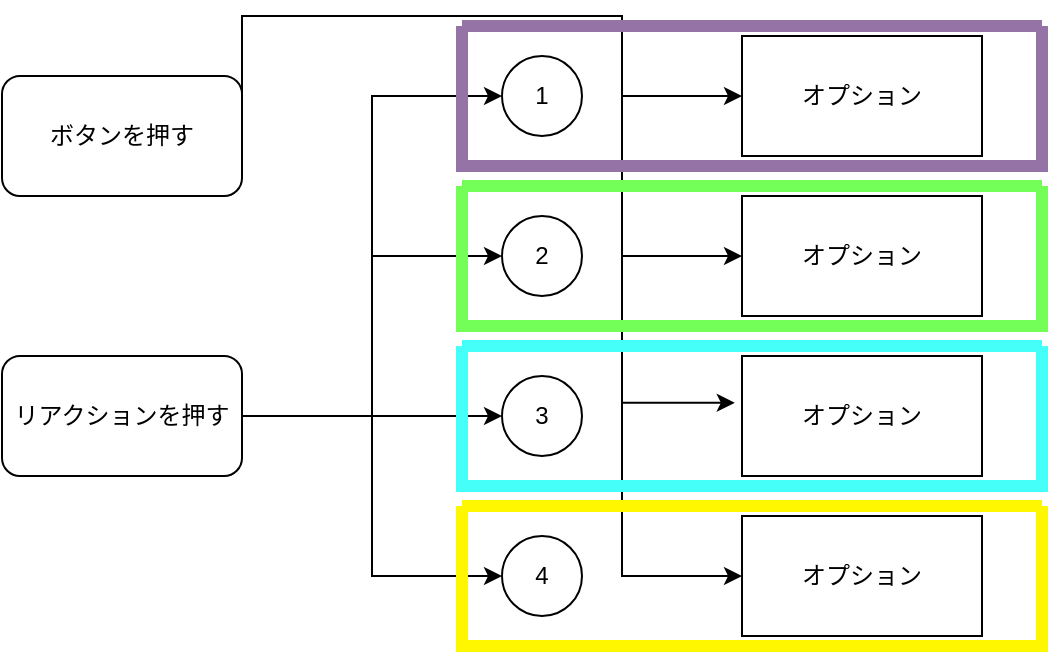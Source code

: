 <mxfile version="16.5.6" type="github">
  <diagram id="IA5tCddcOrQeGDMiSMI9" name="Page-1">
    <mxGraphModel dx="1038" dy="579" grid="1" gridSize="10" guides="1" tooltips="1" connect="1" arrows="1" fold="1" page="1" pageScale="1" pageWidth="827" pageHeight="1169" math="0" shadow="0">
      <root>
        <mxCell id="0" />
        <mxCell id="1" parent="0" />
        <mxCell id="sqLPkA9NEqzxV7O2BP8s-9" style="edgeStyle=orthogonalEdgeStyle;rounded=0;orthogonalLoop=1;jettySize=auto;html=1;entryX=0;entryY=0.5;entryDx=0;entryDy=0;" edge="1" parent="1" source="sqLPkA9NEqzxV7O2BP8s-1" target="sqLPkA9NEqzxV7O2BP8s-13">
          <mxGeometry relative="1" as="geometry">
            <Array as="points">
              <mxPoint x="230" y="60" />
              <mxPoint x="420" y="60" />
              <mxPoint x="420" y="100" />
            </Array>
          </mxGeometry>
        </mxCell>
        <mxCell id="sqLPkA9NEqzxV7O2BP8s-17" style="edgeStyle=orthogonalEdgeStyle;rounded=0;orthogonalLoop=1;jettySize=auto;html=1;exitX=1;exitY=0.5;exitDx=0;exitDy=0;entryX=-0.03;entryY=0.39;entryDx=0;entryDy=0;entryPerimeter=0;" edge="1" parent="1" source="sqLPkA9NEqzxV7O2BP8s-1" target="sqLPkA9NEqzxV7O2BP8s-11">
          <mxGeometry relative="1" as="geometry">
            <Array as="points">
              <mxPoint x="230" y="60" />
              <mxPoint x="420" y="60" />
              <mxPoint x="420" y="253" />
            </Array>
          </mxGeometry>
        </mxCell>
        <mxCell id="sqLPkA9NEqzxV7O2BP8s-19" style="edgeStyle=orthogonalEdgeStyle;rounded=0;orthogonalLoop=1;jettySize=auto;html=1;exitX=1;exitY=0.5;exitDx=0;exitDy=0;entryX=0;entryY=0.5;entryDx=0;entryDy=0;" edge="1" parent="1" source="sqLPkA9NEqzxV7O2BP8s-1" target="sqLPkA9NEqzxV7O2BP8s-10">
          <mxGeometry relative="1" as="geometry">
            <mxPoint x="310" y="420" as="targetPoint" />
            <Array as="points">
              <mxPoint x="230" y="60" />
              <mxPoint x="420" y="60" />
              <mxPoint x="420" y="340" />
            </Array>
          </mxGeometry>
        </mxCell>
        <mxCell id="sqLPkA9NEqzxV7O2BP8s-1" value="ボタンを押す" style="rounded=1;whiteSpace=wrap;html=1;" vertex="1" parent="1">
          <mxGeometry x="110" y="90" width="120" height="60" as="geometry" />
        </mxCell>
        <mxCell id="sqLPkA9NEqzxV7O2BP8s-20" style="edgeStyle=orthogonalEdgeStyle;rounded=0;orthogonalLoop=1;jettySize=auto;html=1;exitX=1;exitY=0.5;exitDx=0;exitDy=0;entryX=0;entryY=0.5;entryDx=0;entryDy=0;" edge="1" parent="1" source="sqLPkA9NEqzxV7O2BP8s-2" target="sqLPkA9NEqzxV7O2BP8s-5">
          <mxGeometry relative="1" as="geometry">
            <mxPoint x="280" y="110" as="targetPoint" />
          </mxGeometry>
        </mxCell>
        <mxCell id="sqLPkA9NEqzxV7O2BP8s-21" style="edgeStyle=orthogonalEdgeStyle;rounded=0;orthogonalLoop=1;jettySize=auto;html=1;exitX=1;exitY=0.5;exitDx=0;exitDy=0;entryX=0;entryY=0.5;entryDx=0;entryDy=0;" edge="1" parent="1" source="sqLPkA9NEqzxV7O2BP8s-2" target="sqLPkA9NEqzxV7O2BP8s-7">
          <mxGeometry relative="1" as="geometry" />
        </mxCell>
        <mxCell id="sqLPkA9NEqzxV7O2BP8s-22" style="edgeStyle=orthogonalEdgeStyle;rounded=0;orthogonalLoop=1;jettySize=auto;html=1;exitX=1;exitY=0.5;exitDx=0;exitDy=0;entryX=0;entryY=0.5;entryDx=0;entryDy=0;" edge="1" parent="1" source="sqLPkA9NEqzxV7O2BP8s-2" target="sqLPkA9NEqzxV7O2BP8s-6">
          <mxGeometry relative="1" as="geometry" />
        </mxCell>
        <mxCell id="sqLPkA9NEqzxV7O2BP8s-23" style="edgeStyle=orthogonalEdgeStyle;rounded=0;orthogonalLoop=1;jettySize=auto;html=1;exitX=1;exitY=0.5;exitDx=0;exitDy=0;entryX=0;entryY=0.5;entryDx=0;entryDy=0;" edge="1" parent="1" source="sqLPkA9NEqzxV7O2BP8s-2" target="sqLPkA9NEqzxV7O2BP8s-8">
          <mxGeometry relative="1" as="geometry" />
        </mxCell>
        <mxCell id="sqLPkA9NEqzxV7O2BP8s-2" value="リアクションを押す" style="rounded=1;whiteSpace=wrap;html=1;" vertex="1" parent="1">
          <mxGeometry x="110" y="230" width="120" height="60" as="geometry" />
        </mxCell>
        <mxCell id="sqLPkA9NEqzxV7O2BP8s-14" style="edgeStyle=orthogonalEdgeStyle;rounded=0;orthogonalLoop=1;jettySize=auto;html=1;exitX=1;exitY=0.5;exitDx=0;exitDy=0;entryX=1;entryY=0.5;entryDx=0;entryDy=0;" edge="1" parent="1" source="sqLPkA9NEqzxV7O2BP8s-5" target="sqLPkA9NEqzxV7O2BP8s-5">
          <mxGeometry relative="1" as="geometry" />
        </mxCell>
        <mxCell id="sqLPkA9NEqzxV7O2BP8s-5" value="1" style="ellipse;whiteSpace=wrap;html=1;aspect=fixed;" vertex="1" parent="1">
          <mxGeometry x="360" y="80" width="40" height="40" as="geometry" />
        </mxCell>
        <mxCell id="sqLPkA9NEqzxV7O2BP8s-6" value="3" style="ellipse;whiteSpace=wrap;html=1;aspect=fixed;" vertex="1" parent="1">
          <mxGeometry x="360" y="240" width="40" height="40" as="geometry" />
        </mxCell>
        <mxCell id="sqLPkA9NEqzxV7O2BP8s-18" style="edgeStyle=orthogonalEdgeStyle;rounded=0;orthogonalLoop=1;jettySize=auto;html=1;entryX=0;entryY=0.5;entryDx=0;entryDy=0;exitX=1;exitY=0.5;exitDx=0;exitDy=0;" edge="1" parent="1" source="sqLPkA9NEqzxV7O2BP8s-1" target="sqLPkA9NEqzxV7O2BP8s-12">
          <mxGeometry relative="1" as="geometry">
            <mxPoint x="330" y="220" as="sourcePoint" />
            <Array as="points">
              <mxPoint x="230" y="60" />
              <mxPoint x="420" y="60" />
              <mxPoint x="420" y="180" />
            </Array>
          </mxGeometry>
        </mxCell>
        <mxCell id="sqLPkA9NEqzxV7O2BP8s-7" value="2" style="ellipse;whiteSpace=wrap;html=1;aspect=fixed;" vertex="1" parent="1">
          <mxGeometry x="360" y="160" width="40" height="40" as="geometry" />
        </mxCell>
        <mxCell id="sqLPkA9NEqzxV7O2BP8s-8" value="4" style="ellipse;whiteSpace=wrap;html=1;aspect=fixed;" vertex="1" parent="1">
          <mxGeometry x="360" y="320" width="40" height="40" as="geometry" />
        </mxCell>
        <mxCell id="sqLPkA9NEqzxV7O2BP8s-10" value="オプション" style="rounded=0;whiteSpace=wrap;html=1;" vertex="1" parent="1">
          <mxGeometry x="480" y="310" width="120" height="60" as="geometry" />
        </mxCell>
        <mxCell id="sqLPkA9NEqzxV7O2BP8s-11" value="オプション" style="rounded=0;whiteSpace=wrap;html=1;" vertex="1" parent="1">
          <mxGeometry x="480" y="230" width="120" height="60" as="geometry" />
        </mxCell>
        <mxCell id="sqLPkA9NEqzxV7O2BP8s-12" value="オプション" style="rounded=0;whiteSpace=wrap;html=1;" vertex="1" parent="1">
          <mxGeometry x="480" y="150" width="120" height="60" as="geometry" />
        </mxCell>
        <mxCell id="sqLPkA9NEqzxV7O2BP8s-13" value="オプション" style="rounded=0;whiteSpace=wrap;html=1;" vertex="1" parent="1">
          <mxGeometry x="480" y="70" width="120" height="60" as="geometry" />
        </mxCell>
        <mxCell id="sqLPkA9NEqzxV7O2BP8s-24" value="" style="swimlane;startSize=0;strokeWidth=6;strokeColor=#45FFF9;" vertex="1" parent="1">
          <mxGeometry x="340" y="225" width="290" height="70" as="geometry" />
        </mxCell>
        <mxCell id="sqLPkA9NEqzxV7O2BP8s-26" value="" style="swimlane;startSize=0;fillColor=#C869FF;strokeWidth=6;strokeColor=#73FF57;" vertex="1" parent="1">
          <mxGeometry x="340" y="145" width="290" height="70" as="geometry" />
        </mxCell>
        <mxCell id="sqLPkA9NEqzxV7O2BP8s-27" value="" style="swimlane;startSize=0;fillColor=#E1D5E7;strokeColor=#9673a6;gradientColor=none;swimlaneFillColor=none;glass=0;rounded=0;sketch=0;strokeWidth=6;" vertex="1" parent="1">
          <mxGeometry x="340" y="65" width="290" height="70" as="geometry" />
        </mxCell>
        <mxCell id="sqLPkA9NEqzxV7O2BP8s-30" value="" style="swimlane;startSize=0;strokeWidth=6;strokeColor=#FFF700;" vertex="1" parent="1">
          <mxGeometry x="340" y="305" width="290" height="70" as="geometry" />
        </mxCell>
      </root>
    </mxGraphModel>
  </diagram>
</mxfile>
